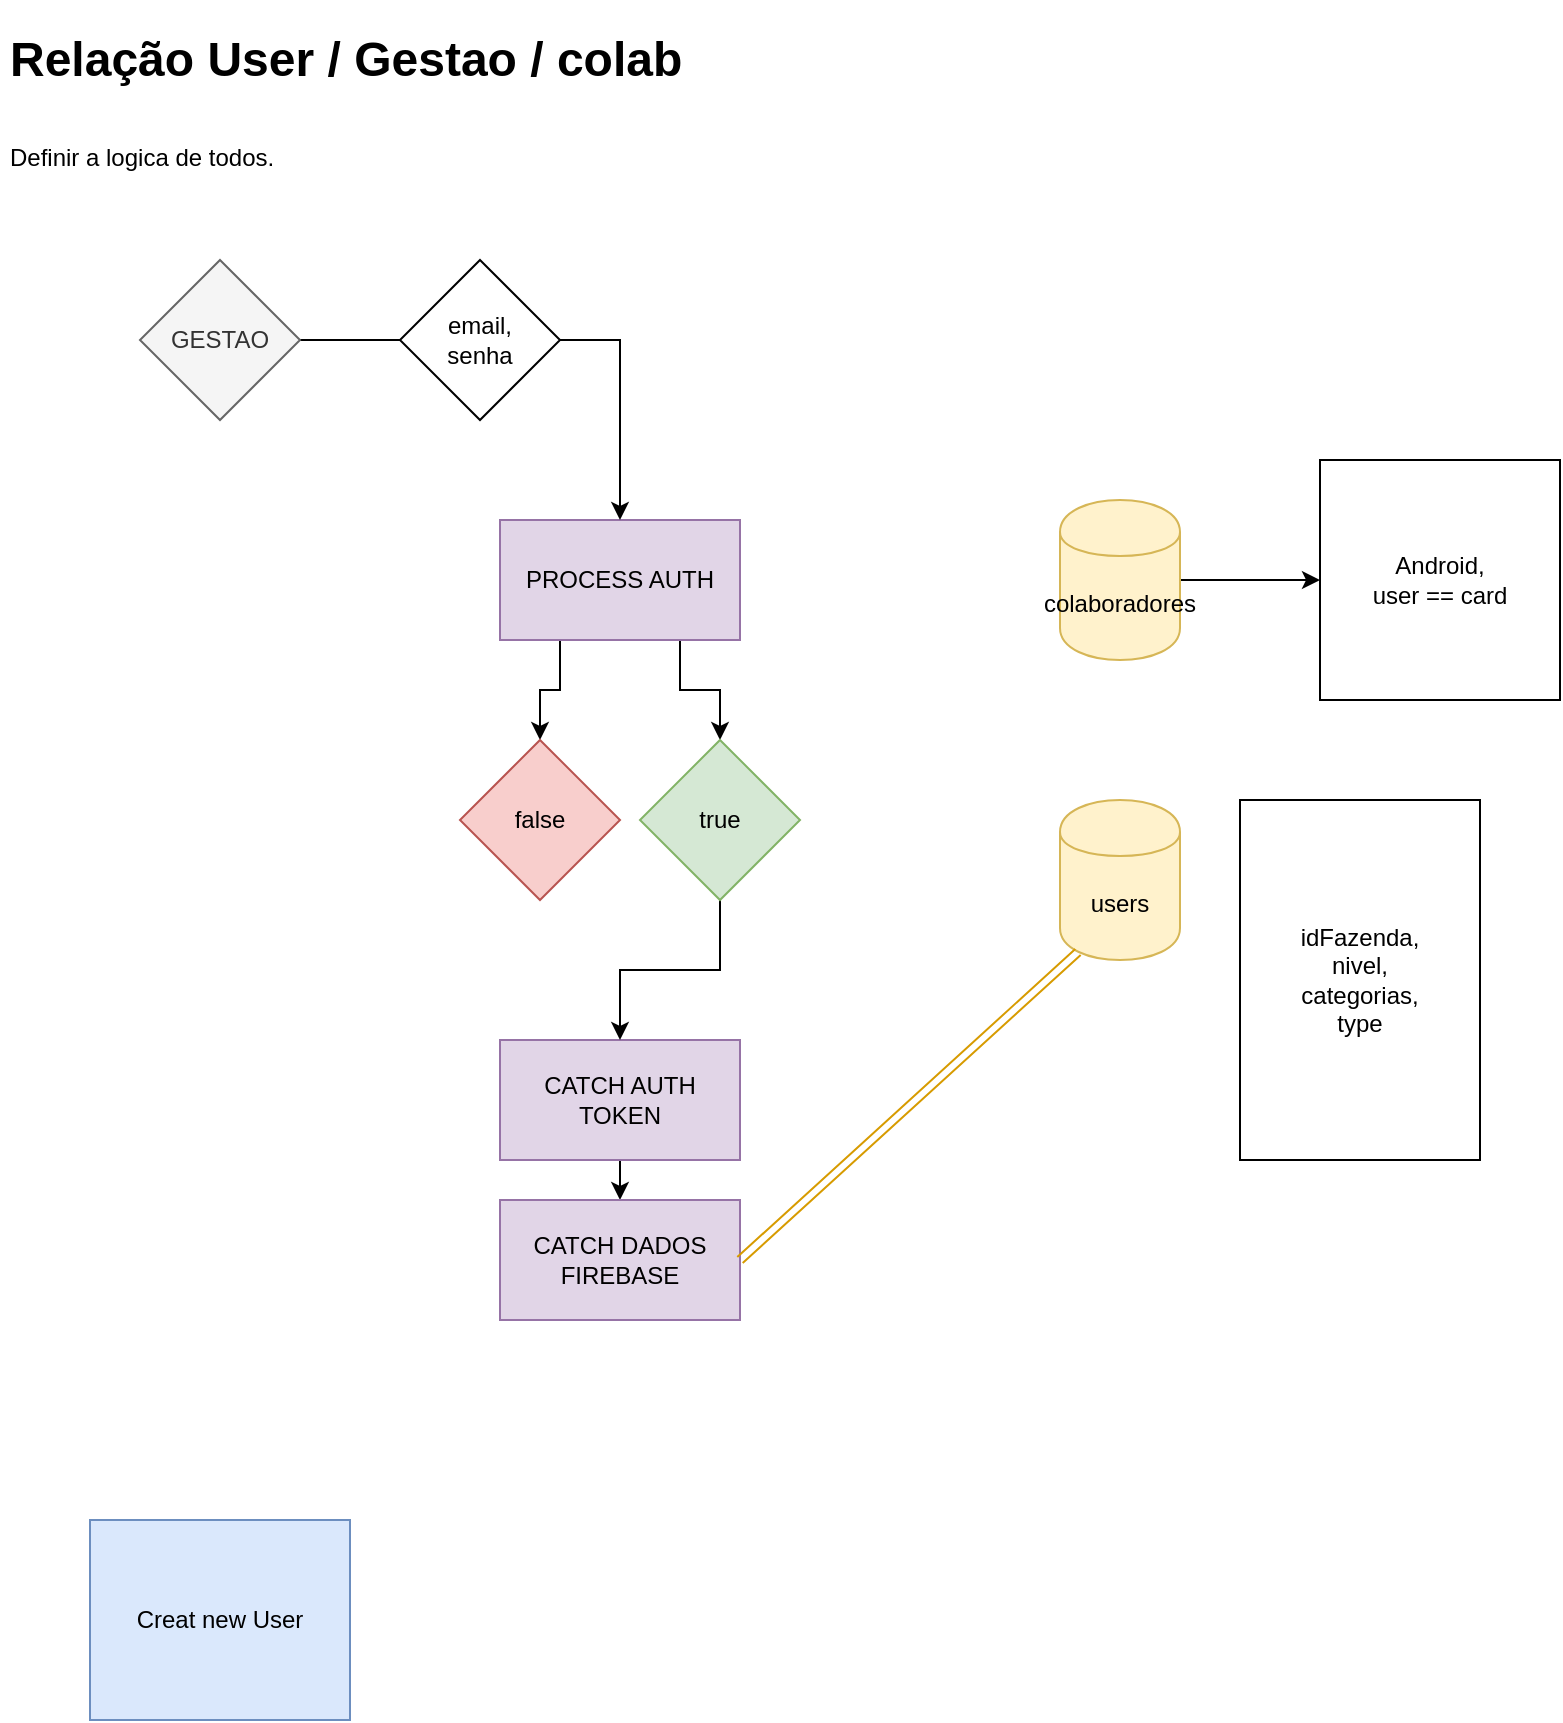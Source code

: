<mxfile version="12.5.3" type="device"><diagram id="N98QROFoW844ZUsMza1h" name="Página-1"><mxGraphModel dx="300" dy="613" grid="1" gridSize="10" guides="1" tooltips="1" connect="1" arrows="1" fold="1" page="1" pageScale="1" pageWidth="827" pageHeight="1169" math="0" shadow="0"><root><mxCell id="0"/><mxCell id="1" parent="0"/><mxCell id="1wm1jTiiaxGp5cBAEAsj-5" value="&lt;h1&gt;&lt;span&gt;Relação User / Gestao / colab&lt;/span&gt;&lt;/h1&gt;&lt;h1&gt;&lt;span style=&quot;font-size: 12px ; font-weight: 400&quot;&gt;Definir a logica de todos.&lt;/span&gt;&lt;/h1&gt;" style="text;html=1;strokeColor=none;fillColor=none;spacing=5;spacingTop=-20;whiteSpace=wrap;overflow=hidden;rounded=0;" vertex="1" parent="1"><mxGeometry x="10" y="10" width="390" height="120" as="geometry"/></mxCell><mxCell id="1wm1jTiiaxGp5cBAEAsj-20" style="edgeStyle=orthogonalEdgeStyle;rounded=0;orthogonalLoop=1;jettySize=auto;html=1;exitX=0.75;exitY=1;exitDx=0;exitDy=0;entryX=0.5;entryY=0;entryDx=0;entryDy=0;" edge="1" parent="1" source="1wm1jTiiaxGp5cBAEAsj-6" target="1wm1jTiiaxGp5cBAEAsj-18"><mxGeometry relative="1" as="geometry"/></mxCell><mxCell id="1wm1jTiiaxGp5cBAEAsj-22" style="edgeStyle=orthogonalEdgeStyle;rounded=0;orthogonalLoop=1;jettySize=auto;html=1;exitX=0.25;exitY=1;exitDx=0;exitDy=0;entryX=0.5;entryY=0;entryDx=0;entryDy=0;" edge="1" parent="1" source="1wm1jTiiaxGp5cBAEAsj-6" target="1wm1jTiiaxGp5cBAEAsj-21"><mxGeometry relative="1" as="geometry"/></mxCell><mxCell id="1wm1jTiiaxGp5cBAEAsj-6" value="PROCESS AUTH" style="rounded=0;whiteSpace=wrap;html=1;fillColor=#e1d5e7;strokeColor=#9673a6;" vertex="1" parent="1"><mxGeometry x="260" y="260" width="120" height="60" as="geometry"/></mxCell><mxCell id="1wm1jTiiaxGp5cBAEAsj-8" style="edgeStyle=orthogonalEdgeStyle;rounded=0;orthogonalLoop=1;jettySize=auto;html=1;exitX=1;exitY=0.5;exitDx=0;exitDy=0;entryX=0.5;entryY=0;entryDx=0;entryDy=0;" edge="1" parent="1" source="1wm1jTiiaxGp5cBAEAsj-7" target="1wm1jTiiaxGp5cBAEAsj-6"><mxGeometry relative="1" as="geometry"/></mxCell><mxCell id="1wm1jTiiaxGp5cBAEAsj-7" value="GESTAO" style="rhombus;whiteSpace=wrap;html=1;fillColor=#f5f5f5;strokeColor=#666666;fontColor=#333333;" vertex="1" parent="1"><mxGeometry x="80" y="130" width="80" height="80" as="geometry"/></mxCell><mxCell id="1wm1jTiiaxGp5cBAEAsj-9" value="users" style="shape=cylinder;whiteSpace=wrap;html=1;boundedLbl=1;backgroundOutline=1;fillColor=#fff2cc;strokeColor=#d6b656;" vertex="1" parent="1"><mxGeometry x="540" y="400" width="60" height="80" as="geometry"/></mxCell><mxCell id="1wm1jTiiaxGp5cBAEAsj-24" style="edgeStyle=orthogonalEdgeStyle;rounded=0;orthogonalLoop=1;jettySize=auto;html=1;entryX=0;entryY=0.5;entryDx=0;entryDy=0;" edge="1" parent="1" source="1wm1jTiiaxGp5cBAEAsj-10" target="1wm1jTiiaxGp5cBAEAsj-23"><mxGeometry relative="1" as="geometry"/></mxCell><mxCell id="1wm1jTiiaxGp5cBAEAsj-10" value="colaboradores" style="shape=cylinder;whiteSpace=wrap;html=1;boundedLbl=1;backgroundOutline=1;fillColor=#fff2cc;strokeColor=#d6b656;" vertex="1" parent="1"><mxGeometry x="540" y="250" width="60" height="80" as="geometry"/></mxCell><mxCell id="1wm1jTiiaxGp5cBAEAsj-12" value="email,&lt;br&gt;senha" style="rhombus;whiteSpace=wrap;html=1;" vertex="1" parent="1"><mxGeometry x="210" y="130" width="80" height="80" as="geometry"/></mxCell><mxCell id="1wm1jTiiaxGp5cBAEAsj-17" style="edgeStyle=orthogonalEdgeStyle;rounded=0;orthogonalLoop=1;jettySize=auto;html=1;exitX=0.5;exitY=1;exitDx=0;exitDy=0;entryX=0.5;entryY=0;entryDx=0;entryDy=0;" edge="1" parent="1" source="1wm1jTiiaxGp5cBAEAsj-13" target="1wm1jTiiaxGp5cBAEAsj-14"><mxGeometry relative="1" as="geometry"/></mxCell><mxCell id="1wm1jTiiaxGp5cBAEAsj-13" value="CATCH AUTH TOKEN" style="rounded=0;whiteSpace=wrap;html=1;fillColor=#e1d5e7;strokeColor=#9673a6;" vertex="1" parent="1"><mxGeometry x="260" y="520" width="120" height="60" as="geometry"/></mxCell><mxCell id="1wm1jTiiaxGp5cBAEAsj-14" value="CATCH DADOS&lt;br&gt;FIREBASE" style="rounded=0;whiteSpace=wrap;html=1;fillColor=#e1d5e7;strokeColor=#9673a6;" vertex="1" parent="1"><mxGeometry x="260" y="600" width="120" height="60" as="geometry"/></mxCell><mxCell id="1wm1jTiiaxGp5cBAEAsj-25" style="edgeStyle=orthogonalEdgeStyle;rounded=0;orthogonalLoop=1;jettySize=auto;html=1;exitX=0.5;exitY=1;exitDx=0;exitDy=0;entryX=0.5;entryY=0;entryDx=0;entryDy=0;" edge="1" parent="1" source="1wm1jTiiaxGp5cBAEAsj-18" target="1wm1jTiiaxGp5cBAEAsj-13"><mxGeometry relative="1" as="geometry"/></mxCell><mxCell id="1wm1jTiiaxGp5cBAEAsj-18" value="true" style="rhombus;whiteSpace=wrap;html=1;fillColor=#d5e8d4;strokeColor=#82b366;" vertex="1" parent="1"><mxGeometry x="330" y="370" width="80" height="80" as="geometry"/></mxCell><mxCell id="1wm1jTiiaxGp5cBAEAsj-21" value="false" style="rhombus;whiteSpace=wrap;html=1;fillColor=#f8cecc;strokeColor=#b85450;" vertex="1" parent="1"><mxGeometry x="240" y="370" width="80" height="80" as="geometry"/></mxCell><mxCell id="1wm1jTiiaxGp5cBAEAsj-23" value="Android,&lt;br&gt;user == card" style="whiteSpace=wrap;html=1;aspect=fixed;" vertex="1" parent="1"><mxGeometry x="670" y="230" width="120" height="120" as="geometry"/></mxCell><mxCell id="1wm1jTiiaxGp5cBAEAsj-28" value="" style="shape=link;html=1;exitX=1;exitY=0.5;exitDx=0;exitDy=0;entryX=0.15;entryY=0.95;entryDx=0;entryDy=0;entryPerimeter=0;fillColor=#ffe6cc;strokeColor=#d79b00;" edge="1" parent="1" source="1wm1jTiiaxGp5cBAEAsj-14" target="1wm1jTiiaxGp5cBAEAsj-9"><mxGeometry width="50" height="50" relative="1" as="geometry"><mxPoint x="450" y="580" as="sourcePoint"/><mxPoint x="500" y="530" as="targetPoint"/></mxGeometry></mxCell><mxCell id="1wm1jTiiaxGp5cBAEAsj-30" value="idFazenda,&lt;br&gt;nivel,&lt;br&gt;categorias,&lt;br&gt;type" style="rounded=0;whiteSpace=wrap;html=1;" vertex="1" parent="1"><mxGeometry x="630" y="400" width="120" height="180" as="geometry"/></mxCell><mxCell id="1wm1jTiiaxGp5cBAEAsj-31" value="Creat new User" style="rounded=0;whiteSpace=wrap;html=1;fillColor=#dae8fc;strokeColor=#6c8ebf;" vertex="1" parent="1"><mxGeometry x="55" y="760" width="130" height="100" as="geometry"/></mxCell></root></mxGraphModel></diagram></mxfile>